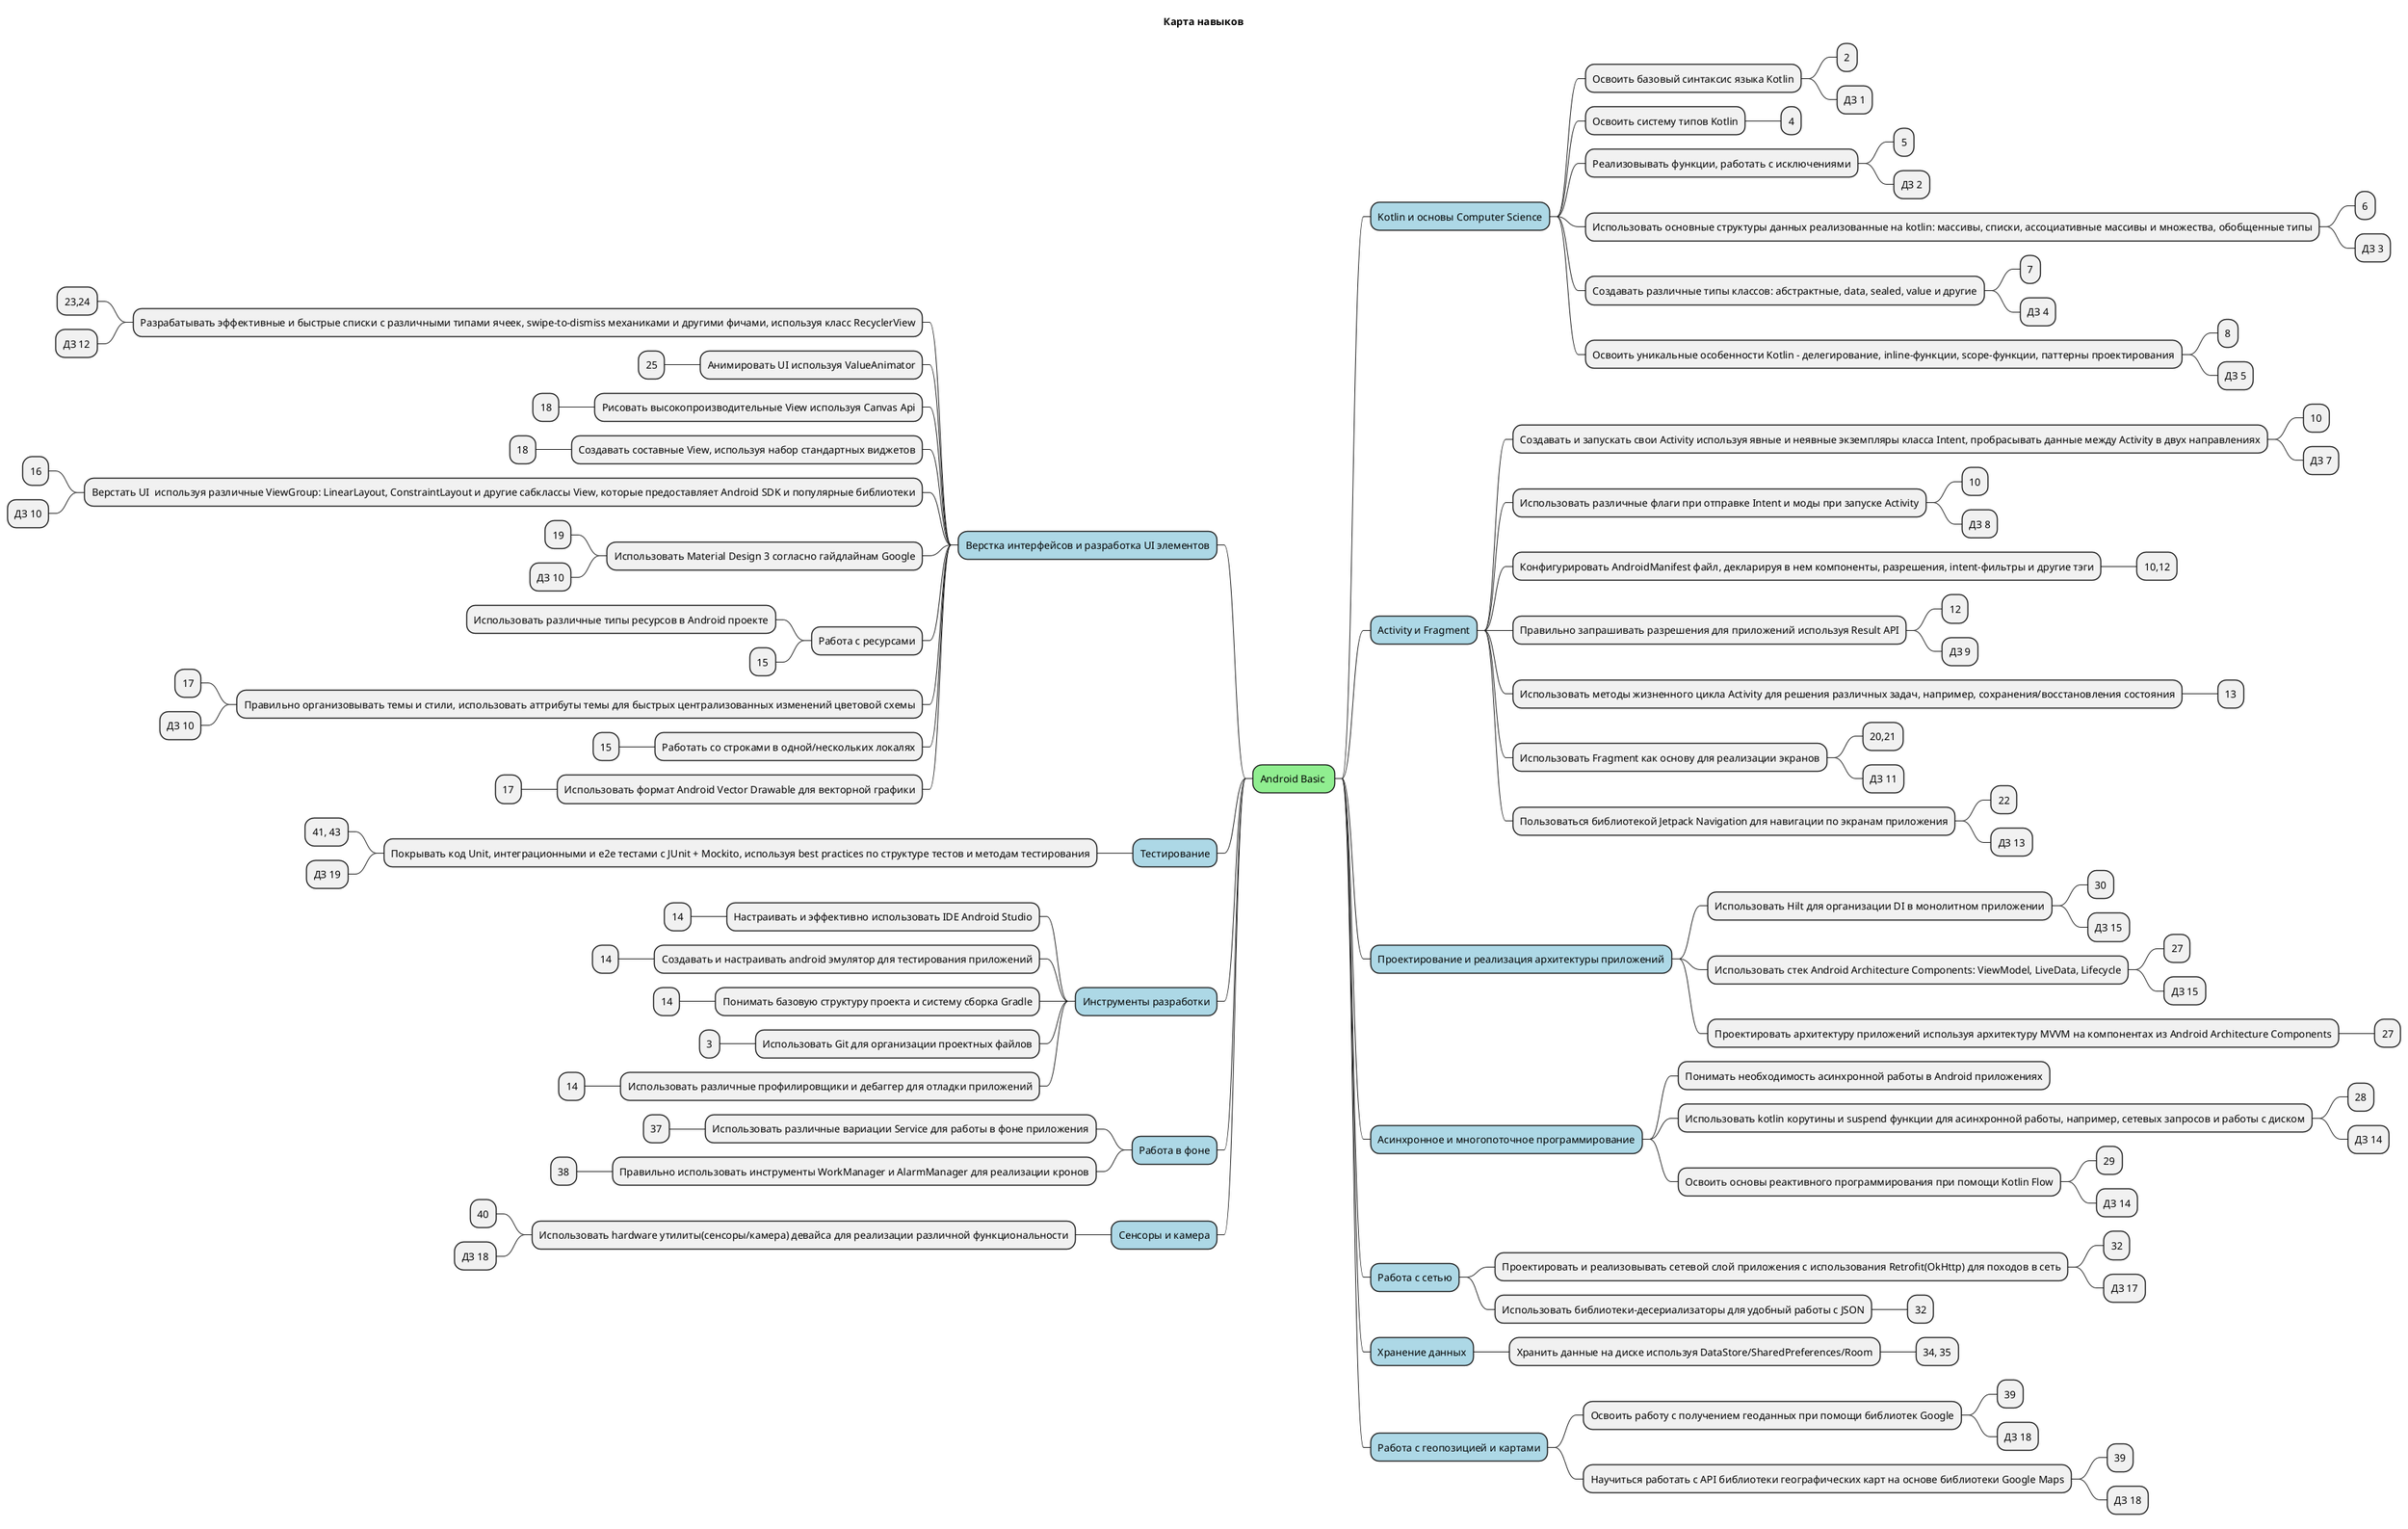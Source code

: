 @startmindmap
'https://plantuml.com/mindmap-diagram

<style>
mindmapDiagram {
  .green {
    BackgroundColor lightgreen
  }
  :depth(1) {
    BackGroundColor lightblue
  }
}
</style>

title Карта навыков

left side

* Android Basic <<green>>

** Верстка интерфейсов и разработка UI элементов
*** Разрабатывать эффективные и быстрые списки с различными типами ячеек, swipe-to-dismiss механиками и другими фичами, используя класс RecyclerView
**** 23,24
**** ДЗ 12
*** Анимировать UI используя ValueAnimator
**** 25
*** Рисовать высокопроизводительные View используя Canvas Api
**** 18
*** Создавать составные View, используя набор стандартных виджетов
**** 18
*** Верстать UI  используя различные ViewGroup: LinearLayout, ConstraintLayout и другие сабклассы View, которые предоставляет Android SDK и популярные библиотеки
**** 16
**** ДЗ 10
*** Использовать Material Design 3 согласно гайдлайнам Google
**** 19
**** ДЗ 10
*** Работа с ресурсами
**** Использовать различные типы ресурсов в Android проекте
**** 15
*** Правильно организовывать темы и стили, использовать аттрибуты темы для быстрых централизованных изменений цветовой схемы
**** 17
**** ДЗ 10
*** Работать со строками в одной/нескольких локалях
**** 15
*** Использовать формат Android Vector Drawable для векторной графики
**** 17

** Тестирование
*** Покрывать код Unit, интеграционными и e2e тестами с JUnit + Mockito, используя best practices по структуре тестов и методам тестирования
**** 41, 43
**** ДЗ 19

** Инструменты разработки
*** Настраивать и эффективно использовать IDE Android Studio
**** 14
*** Создавать и настраивать android эмулятор для тестирования приложений
**** 14
*** Понимать базовую структуру проекта и систему сборка Gradle
**** 14
*** Использовать Git для организации проектных файлов
**** 3
*** Использовать различные профилировщики и дебаггер для отладки приложений
**** 14

** Работа в фоне
*** Использовать различные вариации Service для работы в фоне приложения
**** 37
*** Правильно использовать инструменты WorkManager и AlarmManager для реализации кронов
**** 38

** Сенсоры и камера
*** Использовать hardware утилиты(сенсоры/камера) девайса для реализации различной функциональности
**** 40
**** ДЗ 18

right side

** Kotlin и основы Computer Science
*** Освоить базовый синтаксис языка Kotlin
**** 2
**** ДЗ 1
*** Освоить систему типов Kotlin
**** 4
*** Реализовывать функции, работать с исключениями
**** 5
**** ДЗ 2
*** Использовать основные структуры данных реализованные на kotlin: массивы, списки, ассоциативные массивы и множества, обобщенные типы
**** 6
**** ДЗ 3
*** Создавать различные типы классов: абстрактные, data, sealed, value и другие
**** 7
**** ДЗ 4
*** Освоить уникальные особенности Kotlin - делегирование, inline-функции, scope-функции, паттерны проектирования
**** 8
**** ДЗ 5

** Activity и Fragment
*** Создавать и запускать свои Activity используя явные и неявные экземпляры класса Intent, пробрасывать данные между Activity в двух направлениях
**** 10
**** ДЗ 7
*** Использовать различные флаги при отправке Intent и моды при запуске Activity
**** 10
**** ДЗ 8
*** Конфигурировать AndroidManifest файл, декларируя в нем компоненты, разрешения, intent-фильтры и другие тэги
**** 10,12
*** Правильно запрашивать разрешения для приложений используя Result API
**** 12
**** ДЗ 9
*** Использовать методы жизненного цикла Activity для решения различных задач, например, сохранения/восстановления состояния
**** 13
*** Использовать Fragment как основу для реализации экранов
**** 20,21
**** ДЗ 11
*** Пользоваться библиотекой Jetpack Navigation для навигации по экранам приложения
**** 22
**** ДЗ 13

** Проектирование и реализация архитектуры приложений
*** Использовать Hilt для организации DI в монолитном приложении
**** 30
**** ДЗ 15
*** Использовать стек Android Architecture Components: ViewModel, LiveData, Lifecycle
**** 27
**** ДЗ 15
*** Проектировать архитектуру приложений используя архитектуру MVVM на компонентах из Android Architecture Components
**** 27

** Асинхронное и многопоточное программирование
*** Понимать необходимость асинхронной работы в Android приложениях
*** Использовать kotlin корутины и suspend функции для асинхронной работы, например, сетевых запросов и работы с диском
**** 28
**** ДЗ 14
*** Освоить основы реактивного программирования при помощи Kotlin Flow
**** 29
**** ДЗ 14

** Работа с сетью
*** Проектировать и реализовывать сетевой слой приложения с использования Retrofit(OkHttp) для походов в сеть
**** 32
**** ДЗ 17
*** Использовать библиотеки-десериализаторы для удобный работы с JSON
**** 32

** Хранение данных
*** Хранить данные на диске используя DataStore/SharedPreferences/Room
**** 34, 35

** Работа с геопозицией и картами
*** Освоить работу с получением геоданных при помощи библиотек Google
**** 39
**** ДЗ 18
*** Научиться работать с API библиотеки географических карт на основе библиотеки Google Maps
**** 39
**** ДЗ 18




@endmindmap
